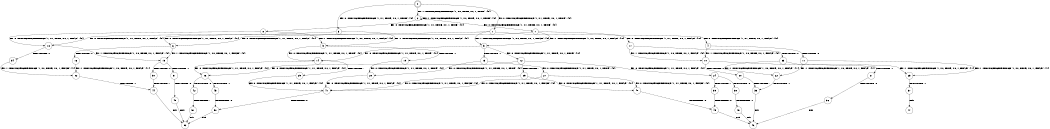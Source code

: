 digraph BCG {
size = "7, 10.5";
center = TRUE;
node [shape = circle];
0 [peripheries = 2];
0 -> 1 [label = "EX !0 !ATOMIC_EXCH_BRANCH (1, +1, TRUE, +0, 1, TRUE) !{0}"];
0 -> 2 [label = "EX !1 !ATOMIC_EXCH_BRANCH (1, +0, TRUE, +0, 1, TRUE) !{0}"];
0 -> 3 [label = "EX !0 !ATOMIC_EXCH_BRANCH (1, +1, TRUE, +0, 1, TRUE) !{0}"];
1 -> 4 [label = "EX !0 !ATOMIC_EXCH_BRANCH (1, +1, TRUE, +0, 1, FALSE) !{0}"];
1 -> 5 [label = "EX !1 !ATOMIC_EXCH_BRANCH (1, +0, TRUE, +0, 1, FALSE) !{0}"];
1 -> 6 [label = "EX !0 !ATOMIC_EXCH_BRANCH (1, +1, TRUE, +0, 1, FALSE) !{0}"];
2 -> 2 [label = "EX !1 !ATOMIC_EXCH_BRANCH (1, +0, TRUE, +0, 1, TRUE) !{0}"];
2 -> 7 [label = "EX !0 !ATOMIC_EXCH_BRANCH (1, +1, TRUE, +0, 1, TRUE) !{0}"];
2 -> 8 [label = "EX !0 !ATOMIC_EXCH_BRANCH (1, +1, TRUE, +0, 1, TRUE) !{0}"];
3 -> 9 [label = "EX !1 !ATOMIC_EXCH_BRANCH (1, +0, TRUE, +0, 1, FALSE) !{0}"];
3 -> 6 [label = "EX !0 !ATOMIC_EXCH_BRANCH (1, +1, TRUE, +0, 1, FALSE) !{0}"];
4 -> 10 [label = "EX !1 !ATOMIC_EXCH_BRANCH (1, +0, TRUE, +0, 1, FALSE) !{0}"];
4 -> 11 [label = "TERMINATE !0"];
5 -> 12 [label = "EX !0 !ATOMIC_EXCH_BRANCH (1, +1, TRUE, +0, 1, TRUE) !{0}"];
5 -> 13 [label = "TERMINATE !1"];
5 -> 14 [label = "EX !0 !ATOMIC_EXCH_BRANCH (1, +1, TRUE, +0, 1, TRUE) !{0}"];
6 -> 15 [label = "EX !1 !ATOMIC_EXCH_BRANCH (1, +0, TRUE, +0, 1, FALSE) !{0}"];
6 -> 16 [label = "TERMINATE !0"];
7 -> 17 [label = "EX !0 !ATOMIC_EXCH_BRANCH (1, +1, TRUE, +0, 1, FALSE) !{0}"];
7 -> 5 [label = "EX !1 !ATOMIC_EXCH_BRANCH (1, +0, TRUE, +0, 1, FALSE) !{0}"];
7 -> 18 [label = "EX !0 !ATOMIC_EXCH_BRANCH (1, +1, TRUE, +0, 1, FALSE) !{0}"];
8 -> 9 [label = "EX !1 !ATOMIC_EXCH_BRANCH (1, +0, TRUE, +0, 1, FALSE) !{0}"];
8 -> 18 [label = "EX !0 !ATOMIC_EXCH_BRANCH (1, +1, TRUE, +0, 1, FALSE) !{0}"];
9 -> 19 [label = "TERMINATE !1"];
9 -> 14 [label = "EX !0 !ATOMIC_EXCH_BRANCH (1, +1, TRUE, +0, 1, TRUE) !{0}"];
10 -> 20 [label = "TERMINATE !0"];
10 -> 21 [label = "TERMINATE !1"];
11 -> 22 [label = "EX !1 !ATOMIC_EXCH_BRANCH (1, +0, TRUE, +0, 1, FALSE) !{1}"];
11 -> 23 [label = "EX !1 !ATOMIC_EXCH_BRANCH (1, +0, TRUE, +0, 1, FALSE) !{1}"];
12 -> 24 [label = "EX !0 !ATOMIC_EXCH_BRANCH (1, +1, TRUE, +0, 1, FALSE) !{0}"];
12 -> 25 [label = "TERMINATE !1"];
12 -> 26 [label = "EX !0 !ATOMIC_EXCH_BRANCH (1, +1, TRUE, +0, 1, FALSE) !{0}"];
13 -> 27 [label = "EX !0 !ATOMIC_EXCH_BRANCH (1, +1, TRUE, +0, 1, TRUE) !{0}"];
13 -> 28 [label = "EX !0 !ATOMIC_EXCH_BRANCH (1, +1, TRUE, +0, 1, TRUE) !{0}"];
14 -> 29 [label = "TERMINATE !1"];
14 -> 26 [label = "EX !0 !ATOMIC_EXCH_BRANCH (1, +1, TRUE, +0, 1, FALSE) !{0}"];
15 -> 30 [label = "TERMINATE !0"];
15 -> 31 [label = "TERMINATE !1"];
16 -> 32 [label = "EX !1 !ATOMIC_EXCH_BRANCH (1, +0, TRUE, +0, 1, FALSE) !{1}"];
17 -> 10 [label = "EX !1 !ATOMIC_EXCH_BRANCH (1, +0, TRUE, +0, 1, FALSE) !{0}"];
17 -> 33 [label = "TERMINATE !0"];
18 -> 15 [label = "EX !1 !ATOMIC_EXCH_BRANCH (1, +0, TRUE, +0, 1, FALSE) !{0}"];
18 -> 34 [label = "TERMINATE !0"];
19 -> 28 [label = "EX !0 !ATOMIC_EXCH_BRANCH (1, +1, TRUE, +0, 1, TRUE) !{0}"];
20 -> 35 [label = "TERMINATE !1"];
21 -> 36 [label = "TERMINATE !0"];
22 -> 35 [label = "TERMINATE !1"];
23 -> 37 [label = "TERMINATE !1"];
24 -> 38 [label = "TERMINATE !0"];
24 -> 39 [label = "TERMINATE !1"];
25 -> 40 [label = "EX !0 !ATOMIC_EXCH_BRANCH (1, +1, TRUE, +0, 1, FALSE) !{0}"];
25 -> 41 [label = "EX !0 !ATOMIC_EXCH_BRANCH (1, +1, TRUE, +0, 1, FALSE) !{0}"];
26 -> 42 [label = "TERMINATE !0"];
26 -> 43 [label = "TERMINATE !1"];
27 -> 40 [label = "EX !0 !ATOMIC_EXCH_BRANCH (1, +1, TRUE, +0, 1, FALSE) !{0}"];
27 -> 41 [label = "EX !0 !ATOMIC_EXCH_BRANCH (1, +1, TRUE, +0, 1, FALSE) !{0}"];
28 -> 41 [label = "EX !0 !ATOMIC_EXCH_BRANCH (1, +1, TRUE, +0, 1, FALSE) !{0}"];
29 -> 41 [label = "EX !0 !ATOMIC_EXCH_BRANCH (1, +1, TRUE, +0, 1, FALSE) !{0}"];
30 -> 44 [label = "TERMINATE !1"];
31 -> 45 [label = "TERMINATE !0"];
32 -> 44 [label = "TERMINATE !1"];
33 -> 22 [label = "EX !1 !ATOMIC_EXCH_BRANCH (1, +0, TRUE, +0, 1, FALSE) !{1}"];
33 -> 23 [label = "EX !1 !ATOMIC_EXCH_BRANCH (1, +0, TRUE, +0, 1, FALSE) !{1}"];
34 -> 32 [label = "EX !1 !ATOMIC_EXCH_BRANCH (1, +0, TRUE, +0, 1, FALSE) !{1}"];
35 -> 46 [label = "exit"];
36 -> 46 [label = "exit"];
37 -> 47 [label = "exit"];
38 -> 48 [label = "TERMINATE !1"];
39 -> 49 [label = "TERMINATE !0"];
40 -> 49 [label = "TERMINATE !0"];
41 -> 50 [label = "TERMINATE !0"];
42 -> 51 [label = "TERMINATE !1"];
43 -> 50 [label = "TERMINATE !0"];
44 -> 52 [label = "exit"];
45 -> 52 [label = "exit"];
48 -> 46 [label = "exit"];
49 -> 46 [label = "exit"];
50 -> 52 [label = "exit"];
51 -> 52 [label = "exit"];
}
